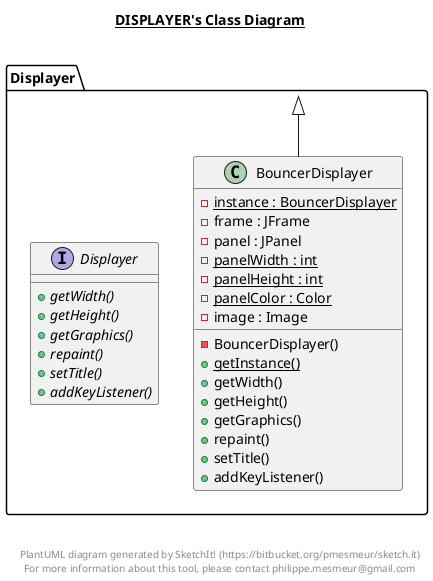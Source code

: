@startuml

title __DISPLAYER's Class Diagram__\n

  package Displayer {
    class BouncerDisplayer {
        {static} - instance : BouncerDisplayer
        - frame : JFrame
        - panel : JPanel
        {static} - panelWidth : int
        {static} - panelHeight : int
        {static} - panelColor : Color
        - image : Image
        - BouncerDisplayer()
        {static} + getInstance()
        + getWidth()
        + getHeight()
        + getGraphics()
        + repaint()
        + setTitle()
        + addKeyListener()
    }
  }
  

  package Displayer {
    interface Displayer {
        {abstract} + getWidth()
        {abstract} + getHeight()
        {abstract} + getGraphics()
        {abstract} + repaint()
        {abstract} + setTitle()
        {abstract} + addKeyListener()
    }
  }
  

  BouncerDisplayer -up-|> Displayer


right footer


PlantUML diagram generated by SketchIt! (https://bitbucket.org/pmesmeur/sketch.it)
For more information about this tool, please contact philippe.mesmeur@gmail.com
endfooter

@enduml
